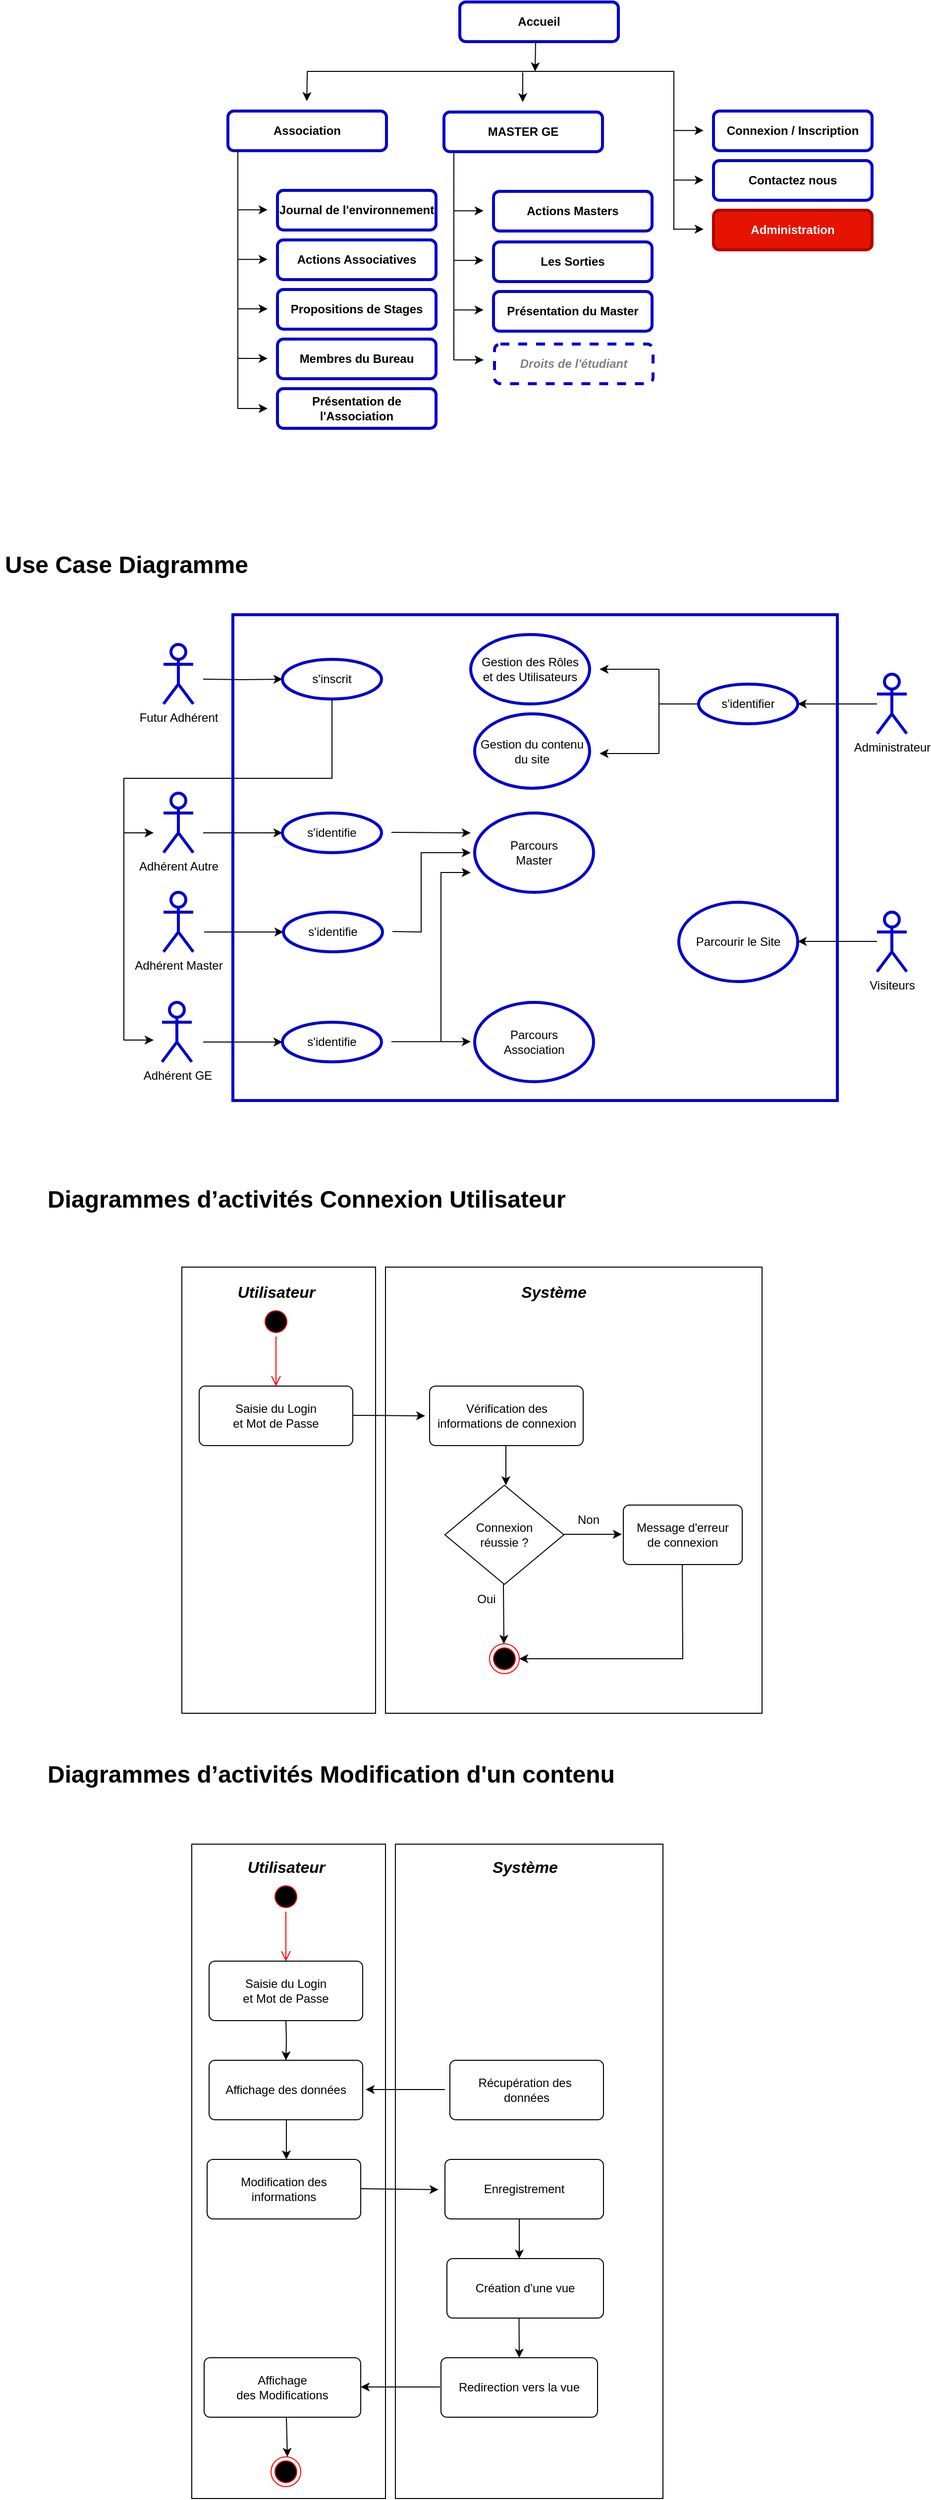 <mxfile version="17.4.6" type="device"><diagram id="prtHgNgQTEPvFCAcTncT" name="Page-1"><mxGraphModel dx="2222" dy="1194" grid="0" gridSize="10" guides="1" tooltips="1" connect="1" arrows="1" fold="1" page="0" pageScale="1" pageWidth="827" pageHeight="1169" background="none" math="0" shadow="0"><root><mxCell id="0"/><mxCell id="1" parent="0"/><mxCell id="n_WFseeg4Wx-dfIPgYlz-26" value="" style="rounded=0;whiteSpace=wrap;html=1;" parent="1" vertex="1"><mxGeometry x="-376" y="1218" width="380" height="450" as="geometry"/></mxCell><mxCell id="g5jp0YrHkyoC4zqUwEsD-90" value="" style="rounded=0;whiteSpace=wrap;html=1;strokeColor=#0000CC;strokeWidth=3;gradientColor=none;" parent="1" vertex="1"><mxGeometry x="-530" y="560" width="610" height="490" as="geometry"/></mxCell><mxCell id="g5jp0YrHkyoC4zqUwEsD-2" value="Accueil" style="rounded=1;whiteSpace=wrap;html=1;fontStyle=1;gradientColor=none;strokeColor=#0000CC;strokeWidth=3;" parent="1" vertex="1"><mxGeometry x="-301" y="-58" width="160" height="40" as="geometry"/></mxCell><mxCell id="g5jp0YrHkyoC4zqUwEsD-3" value="MASTER GE" style="rounded=1;whiteSpace=wrap;html=1;fontStyle=1;gradientColor=none;strokeColor=#0000CC;strokeWidth=3;" parent="1" vertex="1"><mxGeometry x="-317" y="53" width="160" height="40" as="geometry"/></mxCell><mxCell id="g5jp0YrHkyoC4zqUwEsD-4" value="Les Sorties" style="rounded=1;whiteSpace=wrap;html=1;fontStyle=1;gradientColor=none;strokeColor=#0000CC;strokeWidth=3;" parent="1" vertex="1"><mxGeometry x="-267" y="184" width="160" height="40" as="geometry"/></mxCell><mxCell id="g5jp0YrHkyoC4zqUwEsD-5" value="Administration" style="rounded=1;whiteSpace=wrap;html=1;fontStyle=1;strokeColor=#B20000;strokeWidth=3;fillColor=#e51400;fontColor=#ffffff;" parent="1" vertex="1"><mxGeometry x="-45" y="152" width="160" height="40" as="geometry"/></mxCell><mxCell id="g5jp0YrHkyoC4zqUwEsD-6" value="Association" style="rounded=1;whiteSpace=wrap;html=1;fontStyle=1;gradientColor=none;strokeColor=#0000CC;strokeWidth=3;" parent="1" vertex="1"><mxGeometry x="-535" y="52" width="160" height="40" as="geometry"/></mxCell><mxCell id="g5jp0YrHkyoC4zqUwEsD-7" value="Contactez nous" style="rounded=1;whiteSpace=wrap;html=1;fontStyle=1;gradientColor=none;strokeColor=#0000CC;strokeWidth=3;" parent="1" vertex="1"><mxGeometry x="-45" y="102" width="160" height="40" as="geometry"/></mxCell><mxCell id="g5jp0YrHkyoC4zqUwEsD-8" value="" style="endArrow=classic;html=1;rounded=0;" parent="1" edge="1"><mxGeometry width="50" height="50" relative="1" as="geometry"><mxPoint x="-224.5" y="-18" as="sourcePoint"/><mxPoint x="-225" y="12" as="targetPoint"/></mxGeometry></mxCell><mxCell id="g5jp0YrHkyoC4zqUwEsD-9" value="Présentation du Master" style="rounded=1;whiteSpace=wrap;html=1;fontStyle=1;gradientColor=none;strokeColor=#0000CC;strokeWidth=3;" parent="1" vertex="1"><mxGeometry x="-267" y="234" width="160" height="40" as="geometry"/></mxCell><mxCell id="g5jp0YrHkyoC4zqUwEsD-10" value="Actions Masters" style="rounded=1;whiteSpace=wrap;html=1;fontStyle=1;gradientColor=none;strokeColor=#0000CC;strokeWidth=3;" parent="1" vertex="1"><mxGeometry x="-267" y="133" width="160" height="40" as="geometry"/></mxCell><mxCell id="g5jp0YrHkyoC4zqUwEsD-11" value="Droits de l'étudiant" style="rounded=1;whiteSpace=wrap;html=1;fontStyle=3;gradientColor=none;strokeColor=#0000CC;strokeWidth=3;dashed=1;fontColor=#808080;" parent="1" vertex="1"><mxGeometry x="-266" y="287" width="160" height="40" as="geometry"/></mxCell><mxCell id="g5jp0YrHkyoC4zqUwEsD-12" value="Connexion / Inscription" style="rounded=1;whiteSpace=wrap;html=1;fontStyle=1;gradientColor=none;strokeColor=#0000CC;strokeWidth=3;" parent="1" vertex="1"><mxGeometry x="-45" y="52" width="160" height="40" as="geometry"/></mxCell><mxCell id="g5jp0YrHkyoC4zqUwEsD-13" value="" style="endArrow=classic;html=1;rounded=0;" parent="1" edge="1"><mxGeometry width="50" height="50" relative="1" as="geometry"><mxPoint x="-307" y="93" as="sourcePoint"/><mxPoint x="-277" y="303" as="targetPoint"/><Array as="points"><mxPoint x="-307" y="303"/></Array></mxGeometry></mxCell><mxCell id="g5jp0YrHkyoC4zqUwEsD-14" value="" style="endArrow=classic;html=1;rounded=0;" parent="1" edge="1"><mxGeometry width="50" height="50" relative="1" as="geometry"><mxPoint x="-307" y="152.58" as="sourcePoint"/><mxPoint x="-277" y="152.58" as="targetPoint"/></mxGeometry></mxCell><mxCell id="g5jp0YrHkyoC4zqUwEsD-15" value="" style="endArrow=classic;html=1;rounded=0;" parent="1" edge="1"><mxGeometry width="50" height="50" relative="1" as="geometry"><mxPoint x="-307" y="202.58" as="sourcePoint"/><mxPoint x="-277" y="202.58" as="targetPoint"/></mxGeometry></mxCell><mxCell id="g5jp0YrHkyoC4zqUwEsD-16" value="" style="endArrow=classic;html=1;rounded=0;" parent="1" edge="1"><mxGeometry width="50" height="50" relative="1" as="geometry"><mxPoint x="-307" y="252.58" as="sourcePoint"/><mxPoint x="-277" y="252.58" as="targetPoint"/></mxGeometry></mxCell><mxCell id="g5jp0YrHkyoC4zqUwEsD-18" value="" style="endArrow=classic;html=1;rounded=0;" parent="1" edge="1"><mxGeometry width="50" height="50" relative="1" as="geometry"><mxPoint x="-525" y="92" as="sourcePoint"/><mxPoint x="-495" y="352" as="targetPoint"/><Array as="points"><mxPoint x="-525" y="352"/></Array></mxGeometry></mxCell><mxCell id="g5jp0YrHkyoC4zqUwEsD-19" value="" style="endArrow=classic;html=1;rounded=0;" parent="1" edge="1"><mxGeometry width="50" height="50" relative="1" as="geometry"><mxPoint x="-525" y="151.58" as="sourcePoint"/><mxPoint x="-495" y="151.58" as="targetPoint"/></mxGeometry></mxCell><mxCell id="g5jp0YrHkyoC4zqUwEsD-20" value="" style="endArrow=classic;html=1;rounded=0;" parent="1" edge="1"><mxGeometry width="50" height="50" relative="1" as="geometry"><mxPoint x="-525" y="201.58" as="sourcePoint"/><mxPoint x="-495" y="201.58" as="targetPoint"/></mxGeometry></mxCell><mxCell id="g5jp0YrHkyoC4zqUwEsD-23" value="Actions Associatives" style="rounded=1;whiteSpace=wrap;html=1;fontStyle=1;gradientColor=none;strokeColor=#0000CC;strokeWidth=3;" parent="1" vertex="1"><mxGeometry x="-485" y="182" width="160" height="40" as="geometry"/></mxCell><mxCell id="g5jp0YrHkyoC4zqUwEsD-24" value="Journal de l'environnement" style="rounded=1;whiteSpace=wrap;html=1;fontStyle=1;gradientColor=none;strokeColor=#0000CC;strokeWidth=3;" parent="1" vertex="1"><mxGeometry x="-485" y="132" width="160" height="40" as="geometry"/></mxCell><mxCell id="g5jp0YrHkyoC4zqUwEsD-25" value="Propositions de Stages" style="rounded=1;whiteSpace=wrap;html=1;fontStyle=1;gradientColor=none;strokeColor=#0000CC;strokeWidth=3;" parent="1" vertex="1"><mxGeometry x="-485" y="232" width="160" height="40" as="geometry"/></mxCell><mxCell id="g5jp0YrHkyoC4zqUwEsD-26" value="" style="endArrow=classic;html=1;rounded=0;" parent="1" edge="1"><mxGeometry width="50" height="50" relative="1" as="geometry"><mxPoint x="-237.5" y="13" as="sourcePoint"/><mxPoint x="-237.5" y="43" as="targetPoint"/></mxGeometry></mxCell><mxCell id="g5jp0YrHkyoC4zqUwEsD-27" value="" style="endArrow=none;html=1;rounded=0;" parent="1" edge="1"><mxGeometry width="50" height="50" relative="1" as="geometry"><mxPoint x="-455" y="12" as="sourcePoint"/><mxPoint x="-85" y="172" as="targetPoint"/><Array as="points"><mxPoint x="-85" y="12"/></Array></mxGeometry></mxCell><mxCell id="g5jp0YrHkyoC4zqUwEsD-28" value="" style="endArrow=classic;html=1;rounded=0;" parent="1" edge="1"><mxGeometry width="50" height="50" relative="1" as="geometry"><mxPoint x="-454.92" y="12" as="sourcePoint"/><mxPoint x="-455.42" y="42" as="targetPoint"/></mxGeometry></mxCell><mxCell id="g5jp0YrHkyoC4zqUwEsD-30" value="" style="endArrow=classic;html=1;rounded=0;" parent="1" edge="1"><mxGeometry width="50" height="50" relative="1" as="geometry"><mxPoint x="-85" y="71.58" as="sourcePoint"/><mxPoint x="-55" y="71.58" as="targetPoint"/></mxGeometry></mxCell><mxCell id="g5jp0YrHkyoC4zqUwEsD-31" value="" style="endArrow=classic;html=1;rounded=0;" parent="1" edge="1"><mxGeometry width="50" height="50" relative="1" as="geometry"><mxPoint x="-85" y="121.58" as="sourcePoint"/><mxPoint x="-55" y="121.58" as="targetPoint"/></mxGeometry></mxCell><mxCell id="g5jp0YrHkyoC4zqUwEsD-32" value="" style="endArrow=classic;html=1;rounded=0;" parent="1" edge="1"><mxGeometry width="50" height="50" relative="1" as="geometry"><mxPoint x="-85" y="171.17" as="sourcePoint"/><mxPoint x="-55" y="171.17" as="targetPoint"/></mxGeometry></mxCell><mxCell id="g5jp0YrHkyoC4zqUwEsD-33" value="Membres du Bureau" style="rounded=1;whiteSpace=wrap;html=1;fontStyle=1;gradientColor=none;strokeColor=#0000CC;strokeWidth=3;" parent="1" vertex="1"><mxGeometry x="-485" y="282" width="160" height="40" as="geometry"/></mxCell><mxCell id="g5jp0YrHkyoC4zqUwEsD-34" value="Présentation de l'Association" style="rounded=1;whiteSpace=wrap;html=1;fontStyle=1;gradientColor=none;strokeColor=#0000CC;strokeWidth=3;fontColor=#000000;" parent="1" vertex="1"><mxGeometry x="-485" y="332" width="160" height="40" as="geometry"/></mxCell><mxCell id="g5jp0YrHkyoC4zqUwEsD-35" value="" style="endArrow=classic;html=1;rounded=0;" parent="1" edge="1"><mxGeometry width="50" height="50" relative="1" as="geometry"><mxPoint x="-525" y="301.5" as="sourcePoint"/><mxPoint x="-495" y="301.5" as="targetPoint"/></mxGeometry></mxCell><mxCell id="g5jp0YrHkyoC4zqUwEsD-36" value="" style="endArrow=classic;html=1;rounded=0;" parent="1" edge="1"><mxGeometry width="50" height="50" relative="1" as="geometry"><mxPoint x="-525" y="251.5" as="sourcePoint"/><mxPoint x="-495" y="251.5" as="targetPoint"/></mxGeometry></mxCell><mxCell id="g5jp0YrHkyoC4zqUwEsD-59" style="edgeStyle=orthogonalEdgeStyle;rounded=0;orthogonalLoop=1;jettySize=auto;html=1;" parent="1" edge="1"><mxGeometry relative="1" as="geometry"><mxPoint x="40" y="889.5" as="targetPoint"/><mxPoint x="120" y="889.5" as="sourcePoint"/></mxGeometry></mxCell><mxCell id="g5jp0YrHkyoC4zqUwEsD-37" value="Visiteurs" style="shape=umlActor;verticalLabelPosition=bottom;verticalAlign=top;html=1;outlineConnect=0;strokeColor=#0000CC;strokeWidth=3;gradientColor=none;" parent="1" vertex="1"><mxGeometry x="120" y="860" width="30" height="60" as="geometry"/></mxCell><mxCell id="g5jp0YrHkyoC4zqUwEsD-38" value="Administrateur" style="shape=umlActor;verticalLabelPosition=bottom;verticalAlign=top;html=1;outlineConnect=0;strokeColor=#0000CC;strokeWidth=3;gradientColor=none;" parent="1" vertex="1"><mxGeometry x="120" y="620" width="30" height="60" as="geometry"/></mxCell><mxCell id="g5jp0YrHkyoC4zqUwEsD-50" value="Adhérent Master" style="shape=umlActor;verticalLabelPosition=bottom;verticalAlign=top;html=1;outlineConnect=0;strokeColor=#0000CC;strokeWidth=3;gradientColor=none;" parent="1" vertex="1"><mxGeometry x="-600" y="840" width="30" height="60" as="geometry"/></mxCell><mxCell id="g5jp0YrHkyoC4zqUwEsD-51" value="Adhérent Autre" style="shape=umlActor;verticalLabelPosition=bottom;verticalAlign=top;html=1;outlineConnect=0;strokeColor=#0000CC;strokeWidth=3;gradientColor=none;" parent="1" vertex="1"><mxGeometry x="-600" y="740" width="30" height="60" as="geometry"/></mxCell><mxCell id="g5jp0YrHkyoC4zqUwEsD-52" value="s'identifier" style="ellipse;whiteSpace=wrap;html=1;strokeColor=#0000CC;strokeWidth=3;gradientColor=none;" parent="1" vertex="1"><mxGeometry x="-60" y="630" width="100" height="40" as="geometry"/></mxCell><mxCell id="g5jp0YrHkyoC4zqUwEsD-57" value="Gestion des Rôles&lt;br&gt;et des Utilisateurs" style="ellipse;whiteSpace=wrap;html=1;strokeColor=#0000CC;strokeWidth=3;gradientColor=none;" parent="1" vertex="1"><mxGeometry x="-290" y="580" width="120" height="70" as="geometry"/></mxCell><mxCell id="g5jp0YrHkyoC4zqUwEsD-58" value="Gestion du contenu du site" style="ellipse;whiteSpace=wrap;html=1;strokeColor=#0000CC;strokeWidth=3;gradientColor=none;" parent="1" vertex="1"><mxGeometry x="-286" y="660" width="116" height="75" as="geometry"/></mxCell><mxCell id="g5jp0YrHkyoC4zqUwEsD-60" value="Parcourir le Site" style="ellipse;whiteSpace=wrap;html=1;strokeColor=#0000CC;strokeWidth=3;gradientColor=none;" parent="1" vertex="1"><mxGeometry x="-80" y="850" width="120" height="80" as="geometry"/></mxCell><mxCell id="g5jp0YrHkyoC4zqUwEsD-67" style="edgeStyle=orthogonalEdgeStyle;rounded=0;orthogonalLoop=1;jettySize=auto;html=1;entryX=0;entryY=0.5;entryDx=0;entryDy=0;" parent="1" target="g5jp0YrHkyoC4zqUwEsD-64" edge="1"><mxGeometry relative="1" as="geometry"><mxPoint x="-560" y="625" as="sourcePoint"/></mxGeometry></mxCell><mxCell id="g5jp0YrHkyoC4zqUwEsD-63" value="Futur Adhérent" style="shape=umlActor;verticalLabelPosition=bottom;verticalAlign=top;html=1;outlineConnect=0;strokeColor=#0000CC;strokeWidth=3;gradientColor=none;" parent="1" vertex="1"><mxGeometry x="-600" y="590" width="30" height="60" as="geometry"/></mxCell><mxCell id="g5jp0YrHkyoC4zqUwEsD-70" style="edgeStyle=orthogonalEdgeStyle;rounded=0;orthogonalLoop=1;jettySize=auto;html=1;exitX=0.5;exitY=1;exitDx=0;exitDy=0;" parent="1" source="g5jp0YrHkyoC4zqUwEsD-64" edge="1"><mxGeometry relative="1" as="geometry"><mxPoint x="-610" y="780" as="targetPoint"/><Array as="points"><mxPoint x="-430" y="725"/><mxPoint x="-640" y="725"/><mxPoint x="-640" y="780"/><mxPoint x="-610" y="780"/></Array></mxGeometry></mxCell><mxCell id="g5jp0YrHkyoC4zqUwEsD-64" value="s'inscrit" style="ellipse;whiteSpace=wrap;html=1;strokeColor=#0000CC;strokeWidth=3;gradientColor=none;" parent="1" vertex="1"><mxGeometry x="-480" y="605" width="100" height="40" as="geometry"/></mxCell><mxCell id="g5jp0YrHkyoC4zqUwEsD-66" value="" style="endArrow=classic;html=1;rounded=0;" parent="1" edge="1"><mxGeometry width="50" height="50" relative="1" as="geometry"><mxPoint x="-560" y="991" as="sourcePoint"/><mxPoint x="-480" y="991" as="targetPoint"/></mxGeometry></mxCell><mxCell id="g5jp0YrHkyoC4zqUwEsD-69" value="" style="endArrow=classic;html=1;rounded=0;" parent="1" edge="1"><mxGeometry width="50" height="50" relative="1" as="geometry"><mxPoint x="120" y="650" as="sourcePoint"/><mxPoint x="40" y="650" as="targetPoint"/></mxGeometry></mxCell><mxCell id="g5jp0YrHkyoC4zqUwEsD-73" value="" style="endArrow=classic;html=1;rounded=0;" parent="1" edge="1"><mxGeometry width="50" height="50" relative="1" as="geometry"><mxPoint x="-560" y="780" as="sourcePoint"/><mxPoint x="-480" y="780" as="targetPoint"/></mxGeometry></mxCell><mxCell id="g5jp0YrHkyoC4zqUwEsD-74" value="s'identifie" style="ellipse;whiteSpace=wrap;html=1;strokeColor=#0000CC;strokeWidth=3;gradientColor=none;" parent="1" vertex="1"><mxGeometry x="-480" y="760" width="100" height="40" as="geometry"/></mxCell><mxCell id="g5jp0YrHkyoC4zqUwEsD-76" value="" style="endArrow=classic;html=1;rounded=0;" parent="1" edge="1"><mxGeometry width="50" height="50" relative="1" as="geometry"><mxPoint x="-640" y="780" as="sourcePoint"/><mxPoint x="-610" y="989" as="targetPoint"/><Array as="points"><mxPoint x="-640" y="989"/></Array></mxGeometry></mxCell><mxCell id="g5jp0YrHkyoC4zqUwEsD-77" value="s'identifie" style="ellipse;whiteSpace=wrap;html=1;strokeColor=#0000CC;strokeWidth=3;gradientColor=none;" parent="1" vertex="1"><mxGeometry x="-480" y="971" width="100" height="40" as="geometry"/></mxCell><mxCell id="g5jp0YrHkyoC4zqUwEsD-78" value="Parcours&lt;br&gt;Master" style="ellipse;whiteSpace=wrap;html=1;strokeColor=#0000CC;strokeWidth=3;gradientColor=none;" parent="1" vertex="1"><mxGeometry x="-286" y="760" width="120" height="80" as="geometry"/></mxCell><mxCell id="g5jp0YrHkyoC4zqUwEsD-79" value="Parcours&lt;br&gt;Association" style="ellipse;whiteSpace=wrap;html=1;strokeColor=#0000CC;strokeWidth=3;gradientColor=none;" parent="1" vertex="1"><mxGeometry x="-286" y="951" width="120" height="80" as="geometry"/></mxCell><mxCell id="g5jp0YrHkyoC4zqUwEsD-80" value="" style="endArrow=classic;html=1;rounded=0;" parent="1" edge="1"><mxGeometry width="50" height="50" relative="1" as="geometry"><mxPoint x="-320" y="990" as="sourcePoint"/><mxPoint x="-290" y="820" as="targetPoint"/><Array as="points"><mxPoint x="-320" y="820"/></Array></mxGeometry></mxCell><mxCell id="g5jp0YrHkyoC4zqUwEsD-81" value="" style="endArrow=classic;html=1;rounded=0;" parent="1" edge="1"><mxGeometry width="50" height="50" relative="1" as="geometry"><mxPoint x="-370" y="779.5" as="sourcePoint"/><mxPoint x="-290" y="780" as="targetPoint"/></mxGeometry></mxCell><mxCell id="g5jp0YrHkyoC4zqUwEsD-82" value="" style="endArrow=classic;html=1;rounded=0;" parent="1" edge="1"><mxGeometry width="50" height="50" relative="1" as="geometry"><mxPoint x="-370" y="990.66" as="sourcePoint"/><mxPoint x="-290" y="990.66" as="targetPoint"/><Array as="points"><mxPoint x="-330" y="990.66"/></Array></mxGeometry></mxCell><mxCell id="g5jp0YrHkyoC4zqUwEsD-86" value="" style="endArrow=classic;html=1;rounded=0;" parent="1" edge="1"><mxGeometry width="50" height="50" relative="1" as="geometry"><mxPoint x="-100" y="615" as="sourcePoint"/><mxPoint x="-160" y="615" as="targetPoint"/><Array as="points"><mxPoint x="-140" y="615"/></Array></mxGeometry></mxCell><mxCell id="g5jp0YrHkyoC4zqUwEsD-87" value="" style="endArrow=classic;html=1;rounded=0;" parent="1" edge="1"><mxGeometry width="50" height="50" relative="1" as="geometry"><mxPoint x="-100" y="700" as="sourcePoint"/><mxPoint x="-160" y="700" as="targetPoint"/></mxGeometry></mxCell><mxCell id="g5jp0YrHkyoC4zqUwEsD-88" value="" style="endArrow=none;html=1;rounded=0;" parent="1" edge="1"><mxGeometry width="50" height="50" relative="1" as="geometry"><mxPoint x="-100" y="700" as="sourcePoint"/><mxPoint x="-100" y="615" as="targetPoint"/></mxGeometry></mxCell><mxCell id="g5jp0YrHkyoC4zqUwEsD-89" value="" style="endArrow=none;html=1;rounded=0;" parent="1" edge="1"><mxGeometry width="50" height="50" relative="1" as="geometry"><mxPoint x="-100" y="650" as="sourcePoint"/><mxPoint x="-60" y="650" as="targetPoint"/></mxGeometry></mxCell><mxCell id="1XIoQGOoOVis0HWJ7BVf-1" value="&lt;h1&gt; Diagrammes d’activités Connexion Utilisateur&lt;/h1&gt;" style="text;html=1;strokeColor=none;fillColor=none;spacing=5;spacingTop=-20;whiteSpace=wrap;overflow=hidden;rounded=0;" parent="1" vertex="1"><mxGeometry x="-722" y="1130" width="752" height="40" as="geometry"/></mxCell><mxCell id="1XIoQGOoOVis0HWJ7BVf-2" value="&lt;h1&gt;Use Case Diagramme&lt;/h1&gt;" style="text;html=1;strokeColor=none;fillColor=none;spacing=5;spacingTop=-20;whiteSpace=wrap;overflow=hidden;rounded=0;" parent="1" vertex="1"><mxGeometry x="-765" y="490" width="360" height="50" as="geometry"/></mxCell><mxCell id="n_WFseeg4Wx-dfIPgYlz-4" value="" style="rounded=0;whiteSpace=wrap;html=1;" parent="1" vertex="1"><mxGeometry x="-581.5" y="1218" width="195.5" height="450" as="geometry"/></mxCell><mxCell id="n_WFseeg4Wx-dfIPgYlz-5" value="Utilisateur" style="text;html=1;strokeColor=none;fillColor=none;align=center;verticalAlign=middle;whiteSpace=wrap;rounded=0;fontStyle=3;fontSize=16;" parent="1" vertex="1"><mxGeometry x="-516.5" y="1228" width="60" height="30" as="geometry"/></mxCell><mxCell id="n_WFseeg4Wx-dfIPgYlz-7" value="" style="ellipse;html=1;shape=startState;fillColor=#000000;strokeColor=#ff0000;" parent="1" vertex="1"><mxGeometry x="-501.5" y="1258" width="30" height="30" as="geometry"/></mxCell><mxCell id="n_WFseeg4Wx-dfIPgYlz-8" value="" style="edgeStyle=orthogonalEdgeStyle;html=1;verticalAlign=bottom;endArrow=open;endSize=8;strokeColor=#ff0000;rounded=0;" parent="1" source="n_WFseeg4Wx-dfIPgYlz-7" edge="1"><mxGeometry relative="1" as="geometry"><mxPoint x="-486" y="1338" as="targetPoint"/><Array as="points"><mxPoint x="-486" y="1338"/><mxPoint x="-486" y="1338"/></Array></mxGeometry></mxCell><mxCell id="n_WFseeg4Wx-dfIPgYlz-9" value="Saisie du Login&lt;br&gt;et Mot de Passe" style="rounded=1;arcSize=10;whiteSpace=wrap;html=1;align=center;" parent="1" vertex="1"><mxGeometry x="-564" y="1338" width="155" height="60" as="geometry"/></mxCell><mxCell id="n_WFseeg4Wx-dfIPgYlz-10" value="" style="ellipse;html=1;shape=endState;fillColor=#000000;strokeColor=#ff0000;" parent="1" vertex="1"><mxGeometry x="-271" y="1598" width="30" height="30" as="geometry"/></mxCell><mxCell id="n_WFseeg4Wx-dfIPgYlz-11" value="Vérification des &lt;br&gt;informations de connexion" style="rounded=1;arcSize=10;whiteSpace=wrap;html=1;align=center;" parent="1" vertex="1"><mxGeometry x="-331.5" y="1338" width="155" height="60" as="geometry"/></mxCell><mxCell id="n_WFseeg4Wx-dfIPgYlz-12" value="" style="rhombus;whiteSpace=wrap;html=1;" parent="1" vertex="1"><mxGeometry x="-316" y="1438" width="120" height="100" as="geometry"/></mxCell><mxCell id="n_WFseeg4Wx-dfIPgYlz-13" value="" style="endArrow=classic;html=1;rounded=0;" parent="1" edge="1"><mxGeometry width="50" height="50" relative="1" as="geometry"><mxPoint x="-254.5" y="1398" as="sourcePoint"/><mxPoint x="-254.5" y="1438" as="targetPoint"/></mxGeometry></mxCell><mxCell id="n_WFseeg4Wx-dfIPgYlz-14" value="" style="endArrow=classic;html=1;rounded=0;" parent="1" edge="1"><mxGeometry width="50" height="50" relative="1" as="geometry"><mxPoint x="-196" y="1487.5" as="sourcePoint"/><mxPoint x="-137.5" y="1487.5" as="targetPoint"/><Array as="points"/></mxGeometry></mxCell><mxCell id="n_WFseeg4Wx-dfIPgYlz-15" value="" style="endArrow=classic;html=1;rounded=0;" parent="1" edge="1"><mxGeometry width="50" height="50" relative="1" as="geometry"><mxPoint x="-257" y="1538" as="sourcePoint"/><mxPoint x="-256" y="1598" as="targetPoint"/><Array as="points"><mxPoint x="-256.5" y="1598"/></Array></mxGeometry></mxCell><mxCell id="n_WFseeg4Wx-dfIPgYlz-16" value="Connexion&lt;br&gt;réussie ?" style="text;html=1;strokeColor=none;fillColor=none;align=center;verticalAlign=middle;whiteSpace=wrap;rounded=0;" parent="1" vertex="1"><mxGeometry x="-286" y="1473" width="60" height="30" as="geometry"/></mxCell><mxCell id="n_WFseeg4Wx-dfIPgYlz-17" value="Non" style="text;html=1;strokeColor=none;fillColor=none;align=center;verticalAlign=middle;whiteSpace=wrap;rounded=0;" parent="1" vertex="1"><mxGeometry x="-196" y="1458" width="50" height="30" as="geometry"/></mxCell><mxCell id="n_WFseeg4Wx-dfIPgYlz-18" value="Oui" style="text;html=1;strokeColor=none;fillColor=none;align=center;verticalAlign=middle;whiteSpace=wrap;rounded=0;" parent="1" vertex="1"><mxGeometry x="-292" y="1538" width="36" height="30" as="geometry"/></mxCell><mxCell id="n_WFseeg4Wx-dfIPgYlz-21" value="Message d'erreur&lt;br&gt;de connexion" style="rounded=1;arcSize=10;whiteSpace=wrap;html=1;align=center;" parent="1" vertex="1"><mxGeometry x="-136" y="1458" width="120" height="60" as="geometry"/></mxCell><mxCell id="n_WFseeg4Wx-dfIPgYlz-22" value="" style="endArrow=classic;html=1;rounded=0;entryX=1;entryY=0.5;entryDx=0;entryDy=0;" parent="1" target="n_WFseeg4Wx-dfIPgYlz-10" edge="1"><mxGeometry width="50" height="50" relative="1" as="geometry"><mxPoint x="-76.5" y="1518" as="sourcePoint"/><mxPoint x="-236" y="1618" as="targetPoint"/><Array as="points"><mxPoint x="-76" y="1613"/></Array></mxGeometry></mxCell><mxCell id="n_WFseeg4Wx-dfIPgYlz-23" value="Système" style="text;html=1;strokeColor=none;fillColor=none;align=center;verticalAlign=middle;whiteSpace=wrap;rounded=0;fontSize=16;fontStyle=3" parent="1" vertex="1"><mxGeometry x="-236.5" y="1228" width="60" height="30" as="geometry"/></mxCell><mxCell id="n_WFseeg4Wx-dfIPgYlz-24" value="" style="endArrow=classic;html=1;rounded=0;fontSize=16;" parent="1" edge="1"><mxGeometry width="50" height="50" relative="1" as="geometry"><mxPoint x="-409" y="1367.5" as="sourcePoint"/><mxPoint x="-336" y="1368" as="targetPoint"/></mxGeometry></mxCell><mxCell id="n_WFseeg4Wx-dfIPgYlz-27" value="" style="rounded=0;whiteSpace=wrap;html=1;" parent="1" vertex="1"><mxGeometry x="-366" y="1800" width="270" height="660" as="geometry"/></mxCell><mxCell id="n_WFseeg4Wx-dfIPgYlz-28" value="&lt;h1&gt; Diagrammes d’activités Modification d'un contenu&lt;/h1&gt;" style="text;html=1;strokeColor=none;fillColor=none;spacing=5;spacingTop=-20;whiteSpace=wrap;overflow=hidden;rounded=0;" parent="1" vertex="1"><mxGeometry x="-722" y="1710" width="602" height="40" as="geometry"/></mxCell><mxCell id="n_WFseeg4Wx-dfIPgYlz-29" value="" style="rounded=0;whiteSpace=wrap;html=1;" parent="1" vertex="1"><mxGeometry x="-571.5" y="1800" width="195.5" height="660" as="geometry"/></mxCell><mxCell id="n_WFseeg4Wx-dfIPgYlz-30" value="Utilisateur" style="text;html=1;strokeColor=none;fillColor=none;align=center;verticalAlign=middle;whiteSpace=wrap;rounded=0;fontStyle=3;fontSize=16;" parent="1" vertex="1"><mxGeometry x="-506.5" y="1808" width="60" height="30" as="geometry"/></mxCell><mxCell id="n_WFseeg4Wx-dfIPgYlz-31" value="" style="ellipse;html=1;shape=startState;fillColor=#000000;strokeColor=#ff0000;" parent="1" vertex="1"><mxGeometry x="-491.5" y="1838" width="30" height="30" as="geometry"/></mxCell><mxCell id="n_WFseeg4Wx-dfIPgYlz-32" value="" style="edgeStyle=orthogonalEdgeStyle;html=1;verticalAlign=bottom;endArrow=open;endSize=8;strokeColor=#ff0000;rounded=0;" parent="1" source="n_WFseeg4Wx-dfIPgYlz-31" edge="1"><mxGeometry relative="1" as="geometry"><mxPoint x="-476" y="1918" as="targetPoint"/><Array as="points"><mxPoint x="-476" y="1918"/><mxPoint x="-476" y="1918"/></Array></mxGeometry></mxCell><mxCell id="n_WFseeg4Wx-dfIPgYlz-33" value="Saisie du Login&lt;br&gt;et Mot de Passe" style="rounded=1;arcSize=10;whiteSpace=wrap;html=1;align=center;" parent="1" vertex="1"><mxGeometry x="-554" y="1918" width="155" height="60" as="geometry"/></mxCell><mxCell id="n_WFseeg4Wx-dfIPgYlz-35" value="Récupération des&amp;nbsp;&lt;br&gt;données" style="rounded=1;arcSize=10;whiteSpace=wrap;html=1;align=center;" parent="1" vertex="1"><mxGeometry x="-311" y="2018" width="155" height="60" as="geometry"/></mxCell><mxCell id="n_WFseeg4Wx-dfIPgYlz-38" value="" style="endArrow=classic;html=1;rounded=0;" parent="1" edge="1"><mxGeometry width="50" height="50" relative="1" as="geometry"><mxPoint x="-241.25" y="2278" as="sourcePoint"/><mxPoint x="-241" y="2318" as="targetPoint"/><Array as="points"/></mxGeometry></mxCell><mxCell id="n_WFseeg4Wx-dfIPgYlz-43" value="Création d'une vue" style="rounded=1;arcSize=10;whiteSpace=wrap;html=1;align=center;" parent="1" vertex="1"><mxGeometry x="-314" y="2218" width="158" height="60" as="geometry"/></mxCell><mxCell id="n_WFseeg4Wx-dfIPgYlz-45" value="Système" style="text;html=1;strokeColor=none;fillColor=none;align=center;verticalAlign=middle;whiteSpace=wrap;rounded=0;fontSize=16;fontStyle=3" parent="1" vertex="1"><mxGeometry x="-265" y="1808" width="60" height="30" as="geometry"/></mxCell><mxCell id="n_WFseeg4Wx-dfIPgYlz-46" value="" style="endArrow=classic;html=1;rounded=0;fontSize=16;" parent="1" edge="1"><mxGeometry width="50" height="50" relative="1" as="geometry"><mxPoint x="-401" y="2147.5" as="sourcePoint"/><mxPoint x="-322.5" y="2148.5" as="targetPoint"/></mxGeometry></mxCell><mxCell id="n_WFseeg4Wx-dfIPgYlz-47" value="Affichage des données" style="rounded=1;arcSize=10;whiteSpace=wrap;html=1;align=center;" parent="1" vertex="1"><mxGeometry x="-554" y="2018" width="155" height="60" as="geometry"/></mxCell><mxCell id="n_WFseeg4Wx-dfIPgYlz-48" value="" style="endArrow=classic;html=1;rounded=0;exitX=0.5;exitY=1;exitDx=0;exitDy=0;entryX=0.5;entryY=0;entryDx=0;entryDy=0;" parent="1" source="n_WFseeg4Wx-dfIPgYlz-33" target="n_WFseeg4Wx-dfIPgYlz-47" edge="1"><mxGeometry width="50" height="50" relative="1" as="geometry"><mxPoint x="-234.5" y="1988" as="sourcePoint"/><mxPoint x="-234.5" y="2028" as="targetPoint"/><Array as="points"><mxPoint x="-476" y="1998"/></Array></mxGeometry></mxCell><mxCell id="n_WFseeg4Wx-dfIPgYlz-49" value="" style="endArrow=classic;html=1;rounded=0;fontSize=16;" parent="1" edge="1"><mxGeometry width="50" height="50" relative="1" as="geometry"><mxPoint x="-316" y="2047.5" as="sourcePoint"/><mxPoint x="-396" y="2047.5" as="targetPoint"/></mxGeometry></mxCell><mxCell id="n_WFseeg4Wx-dfIPgYlz-51" value="" style="endArrow=classic;html=1;rounded=0;fontSize=16;" parent="1" edge="1"><mxGeometry width="50" height="50" relative="1" as="geometry"><mxPoint x="-476" y="2078" as="sourcePoint"/><mxPoint x="-476" y="2118" as="targetPoint"/></mxGeometry></mxCell><mxCell id="n_WFseeg4Wx-dfIPgYlz-52" value="Modification des informations" style="rounded=1;arcSize=10;whiteSpace=wrap;html=1;align=center;" parent="1" vertex="1"><mxGeometry x="-556" y="2118" width="155" height="60" as="geometry"/></mxCell><mxCell id="n_WFseeg4Wx-dfIPgYlz-53" value="Enregistrement" style="rounded=1;arcSize=10;whiteSpace=wrap;html=1;align=center;" parent="1" vertex="1"><mxGeometry x="-316" y="2118" width="160" height="60" as="geometry"/></mxCell><mxCell id="n_WFseeg4Wx-dfIPgYlz-54" value="" style="endArrow=classic;html=1;rounded=0;fontSize=16;" parent="1" edge="1"><mxGeometry width="50" height="50" relative="1" as="geometry"><mxPoint x="-241" y="2178" as="sourcePoint"/><mxPoint x="-241" y="2218" as="targetPoint"/><Array as="points"/></mxGeometry></mxCell><mxCell id="n_WFseeg4Wx-dfIPgYlz-55" value="Redirection vers la vue" style="rounded=1;arcSize=10;whiteSpace=wrap;html=1;align=center;" parent="1" vertex="1"><mxGeometry x="-320" y="2318" width="158" height="60" as="geometry"/></mxCell><mxCell id="n_WFseeg4Wx-dfIPgYlz-56" value="" style="endArrow=classic;html=1;rounded=0;fontSize=16;" parent="1" edge="1"><mxGeometry width="50" height="50" relative="1" as="geometry"><mxPoint x="-321" y="2347.5" as="sourcePoint"/><mxPoint x="-401" y="2347.5" as="targetPoint"/></mxGeometry></mxCell><mxCell id="n_WFseeg4Wx-dfIPgYlz-57" value="Affichage &lt;br&gt;des Modifications" style="rounded=1;arcSize=10;whiteSpace=wrap;html=1;align=center;" parent="1" vertex="1"><mxGeometry x="-559" y="2318" width="158" height="60" as="geometry"/></mxCell><mxCell id="n_WFseeg4Wx-dfIPgYlz-60" value="" style="ellipse;html=1;shape=endState;fillColor=#000000;strokeColor=#ff0000;fontSize=16;" parent="1" vertex="1"><mxGeometry x="-491.5" y="2418" width="30" height="30" as="geometry"/></mxCell><mxCell id="n_WFseeg4Wx-dfIPgYlz-61" value="" style="endArrow=classic;html=1;rounded=0;" parent="1" edge="1"><mxGeometry width="50" height="50" relative="1" as="geometry"><mxPoint x="-476" y="2378" as="sourcePoint"/><mxPoint x="-475" y="2418" as="targetPoint"/><Array as="points"/></mxGeometry></mxCell><mxCell id="rBXqOt-SzA5PfeE7_d1x-1" value="Adhérent GE" style="shape=umlActor;verticalLabelPosition=bottom;verticalAlign=top;html=1;outlineConnect=0;strokeColor=#0000CC;strokeWidth=3;gradientColor=none;" parent="1" vertex="1"><mxGeometry x="-601.5" y="951" width="30" height="60" as="geometry"/></mxCell><mxCell id="rBXqOt-SzA5PfeE7_d1x-2" value="" style="endArrow=classic;html=1;rounded=0;" parent="1" edge="1"><mxGeometry width="50" height="50" relative="1" as="geometry"><mxPoint x="-559" y="880" as="sourcePoint"/><mxPoint x="-479" y="880" as="targetPoint"/></mxGeometry></mxCell><mxCell id="rBXqOt-SzA5PfeE7_d1x-3" value="s'identifie" style="ellipse;whiteSpace=wrap;html=1;strokeColor=#0000CC;strokeWidth=3;gradientColor=none;" parent="1" vertex="1"><mxGeometry x="-479" y="860" width="100" height="40" as="geometry"/></mxCell><mxCell id="rBXqOt-SzA5PfeE7_d1x-4" value="" style="endArrow=classic;html=1;rounded=0;" parent="1" edge="1"><mxGeometry width="50" height="50" relative="1" as="geometry"><mxPoint x="-369" y="879.5" as="sourcePoint"/><mxPoint x="-290" y="800" as="targetPoint"/><Array as="points"><mxPoint x="-340" y="880"/><mxPoint x="-340" y="800"/></Array></mxGeometry></mxCell></root></mxGraphModel></diagram></mxfile>